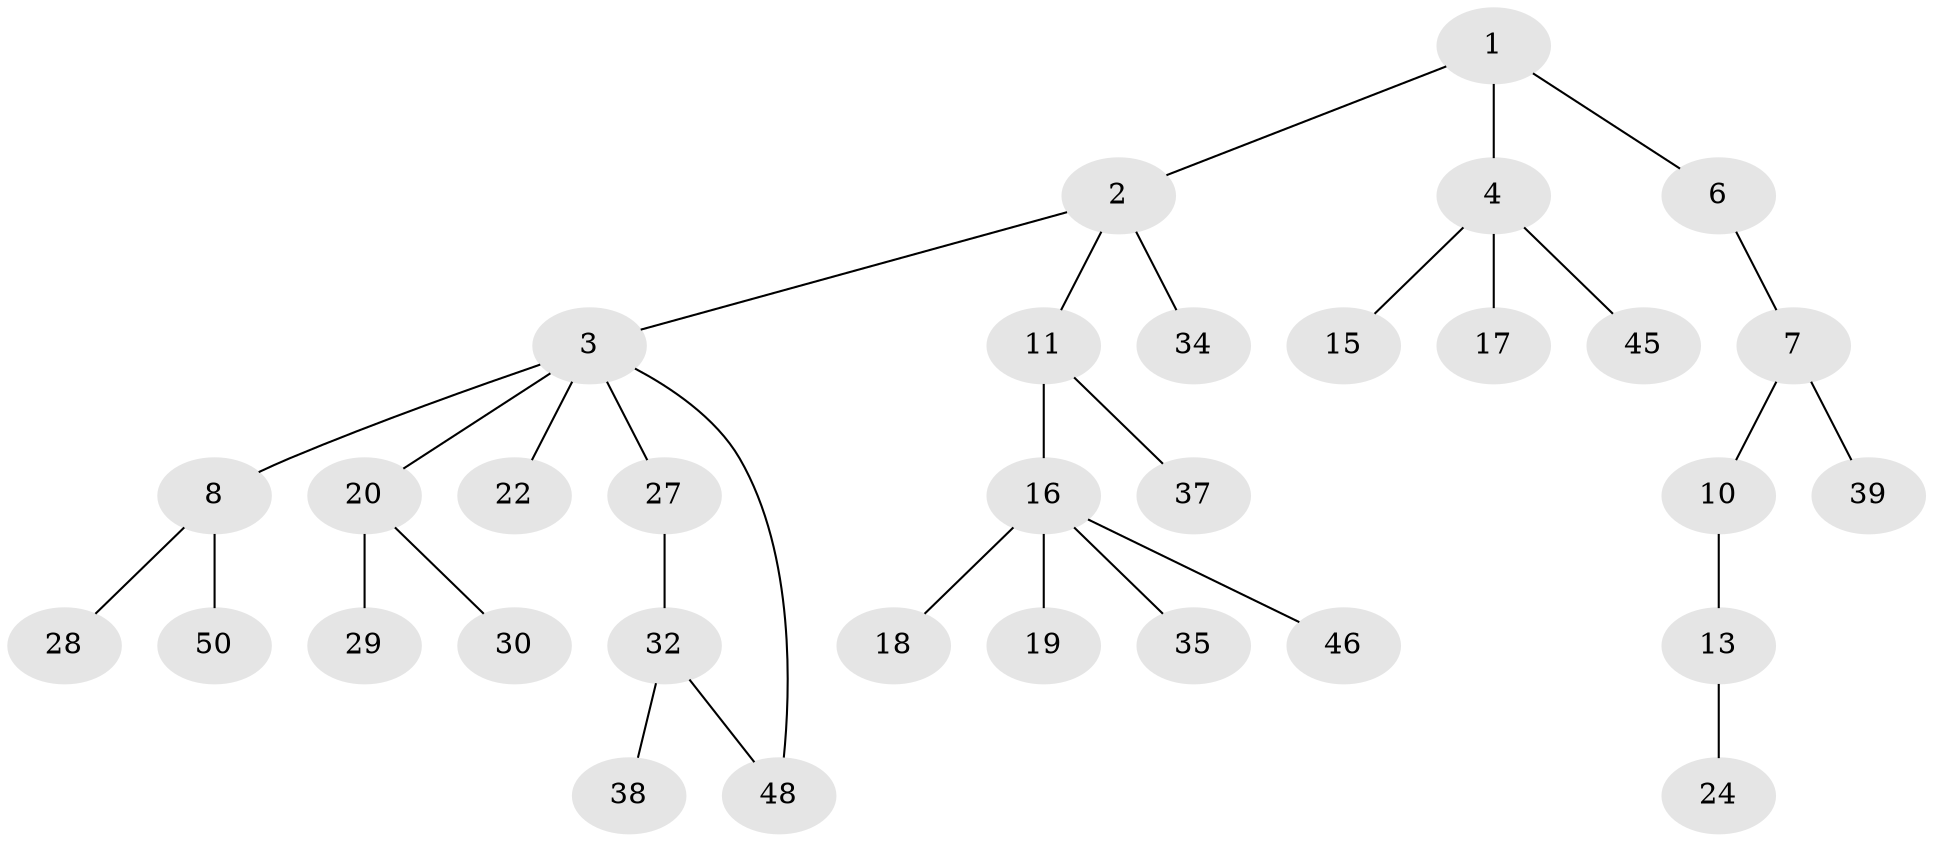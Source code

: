 // original degree distribution, {4: 0.06, 5: 0.04, 6: 0.02, 3: 0.14, 2: 0.28, 1: 0.46}
// Generated by graph-tools (version 1.1) at 2025/41/03/06/25 10:41:29]
// undirected, 32 vertices, 32 edges
graph export_dot {
graph [start="1"]
  node [color=gray90,style=filled];
  1 [super="+36"];
  2 [super="+23"];
  3;
  4 [super="+5"];
  6 [super="+40"];
  7 [super="+9"];
  8 [super="+14"];
  10 [super="+44"];
  11 [super="+12"];
  13;
  15;
  16 [super="+43"];
  17 [super="+21"];
  18 [super="+41"];
  19;
  20 [super="+26"];
  22 [super="+25"];
  24 [super="+47"];
  27 [super="+31"];
  28 [super="+42"];
  29;
  30;
  32 [super="+33"];
  34;
  35;
  37;
  38;
  39;
  45;
  46;
  48 [super="+49"];
  50;
  1 -- 2;
  1 -- 4;
  1 -- 6;
  2 -- 3;
  2 -- 11;
  2 -- 34;
  3 -- 8;
  3 -- 20;
  3 -- 22;
  3 -- 27;
  3 -- 48;
  4 -- 15;
  4 -- 17;
  4 -- 45;
  6 -- 7;
  7 -- 10;
  7 -- 39;
  8 -- 50;
  8 -- 28;
  10 -- 13;
  11 -- 16;
  11 -- 37;
  13 -- 24;
  16 -- 18;
  16 -- 19;
  16 -- 35;
  16 -- 46;
  20 -- 29;
  20 -- 30;
  27 -- 32;
  32 -- 38;
  32 -- 48;
}
